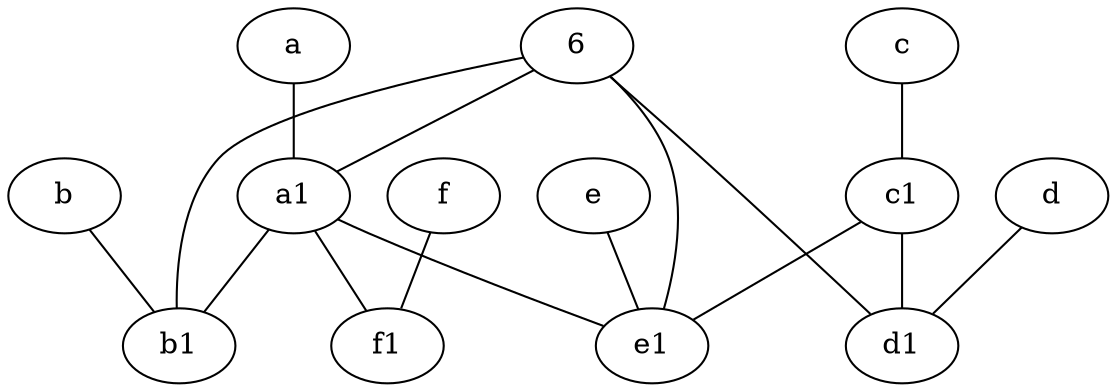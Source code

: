 graph {
	node [labelfontsize=50]
	b [labelfontsize=50 pos="10,4!"]
	e1 [labelfontsize=50 pos="7,7!"]
	f1 [labelfontsize=50 pos="3,8!"]
	c1 [labelfontsize=50 pos="4.5,3!"]
	e [labelfontsize=50 pos="7,9!"]
	6 [labelfontsize=50]
	b1 [labelfontsize=50 pos="9,4!"]
	d1 [labelfontsize=50 pos="3,5!"]
	a [labelfontsize=50 pos="8,2!"]
	d [labelfontsize=50 pos="2,5!"]
	a1 [labelfontsize=50 pos="8,3!"]
	c [labelfontsize=50 pos="4.5,2!"]
	f [labelfontsize=50 pos="3,9!"]
	a1 -- f1
	c1 -- d1
	6 -- b1
	a -- a1
	c -- c1
	c1 -- e1
	e -- e1
	f -- f1
	6 -- e1
	6 -- a1
	a1 -- e1
	a1 -- b1
	d -- d1
	6 -- d1
	b -- b1
}
